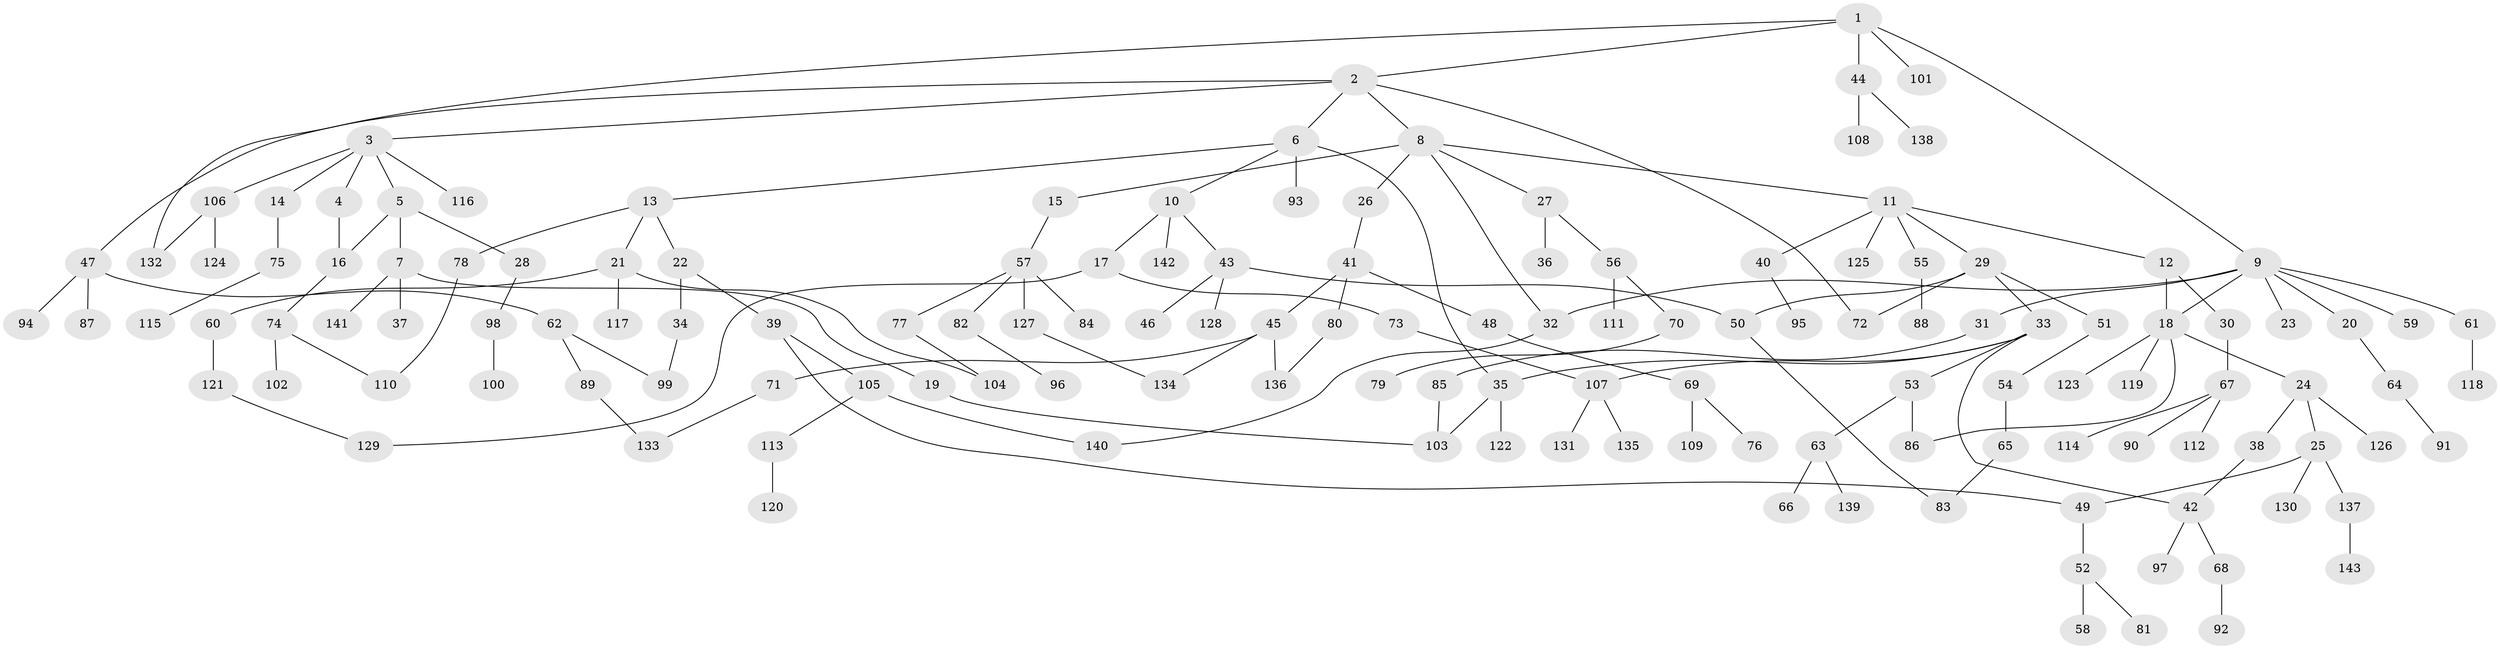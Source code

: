 // Generated by graph-tools (version 1.1) at 2025/25/03/09/25 03:25:35]
// undirected, 143 vertices, 164 edges
graph export_dot {
graph [start="1"]
  node [color=gray90,style=filled];
  1;
  2;
  3;
  4;
  5;
  6;
  7;
  8;
  9;
  10;
  11;
  12;
  13;
  14;
  15;
  16;
  17;
  18;
  19;
  20;
  21;
  22;
  23;
  24;
  25;
  26;
  27;
  28;
  29;
  30;
  31;
  32;
  33;
  34;
  35;
  36;
  37;
  38;
  39;
  40;
  41;
  42;
  43;
  44;
  45;
  46;
  47;
  48;
  49;
  50;
  51;
  52;
  53;
  54;
  55;
  56;
  57;
  58;
  59;
  60;
  61;
  62;
  63;
  64;
  65;
  66;
  67;
  68;
  69;
  70;
  71;
  72;
  73;
  74;
  75;
  76;
  77;
  78;
  79;
  80;
  81;
  82;
  83;
  84;
  85;
  86;
  87;
  88;
  89;
  90;
  91;
  92;
  93;
  94;
  95;
  96;
  97;
  98;
  99;
  100;
  101;
  102;
  103;
  104;
  105;
  106;
  107;
  108;
  109;
  110;
  111;
  112;
  113;
  114;
  115;
  116;
  117;
  118;
  119;
  120;
  121;
  122;
  123;
  124;
  125;
  126;
  127;
  128;
  129;
  130;
  131;
  132;
  133;
  134;
  135;
  136;
  137;
  138;
  139;
  140;
  141;
  142;
  143;
  1 -- 2;
  1 -- 9;
  1 -- 44;
  1 -- 101;
  1 -- 132;
  2 -- 3;
  2 -- 6;
  2 -- 8;
  2 -- 47;
  2 -- 72;
  3 -- 4;
  3 -- 5;
  3 -- 14;
  3 -- 106;
  3 -- 116;
  4 -- 16;
  5 -- 7;
  5 -- 28;
  5 -- 16;
  6 -- 10;
  6 -- 13;
  6 -- 93;
  6 -- 35;
  7 -- 19;
  7 -- 37;
  7 -- 141;
  8 -- 11;
  8 -- 15;
  8 -- 26;
  8 -- 27;
  8 -- 32;
  9 -- 20;
  9 -- 23;
  9 -- 31;
  9 -- 32;
  9 -- 59;
  9 -- 61;
  9 -- 18;
  10 -- 17;
  10 -- 43;
  10 -- 142;
  11 -- 12;
  11 -- 29;
  11 -- 40;
  11 -- 55;
  11 -- 125;
  12 -- 18;
  12 -- 30;
  13 -- 21;
  13 -- 22;
  13 -- 78;
  14 -- 75;
  15 -- 57;
  16 -- 74;
  17 -- 73;
  17 -- 129;
  18 -- 24;
  18 -- 86;
  18 -- 119;
  18 -- 123;
  19 -- 103;
  20 -- 64;
  21 -- 60;
  21 -- 117;
  21 -- 104;
  22 -- 34;
  22 -- 39;
  24 -- 25;
  24 -- 38;
  24 -- 126;
  25 -- 130;
  25 -- 137;
  25 -- 49;
  26 -- 41;
  27 -- 36;
  27 -- 56;
  28 -- 98;
  29 -- 33;
  29 -- 51;
  29 -- 50;
  29 -- 72;
  30 -- 67;
  31 -- 85;
  32 -- 140;
  33 -- 35;
  33 -- 42;
  33 -- 53;
  33 -- 107;
  34 -- 99;
  35 -- 103;
  35 -- 122;
  38 -- 42;
  39 -- 49;
  39 -- 105;
  40 -- 95;
  41 -- 45;
  41 -- 48;
  41 -- 80;
  42 -- 68;
  42 -- 97;
  43 -- 46;
  43 -- 50;
  43 -- 128;
  44 -- 108;
  44 -- 138;
  45 -- 71;
  45 -- 136;
  45 -- 134;
  47 -- 62;
  47 -- 87;
  47 -- 94;
  48 -- 69;
  49 -- 52;
  50 -- 83;
  51 -- 54;
  52 -- 58;
  52 -- 81;
  53 -- 63;
  53 -- 86;
  54 -- 65;
  55 -- 88;
  56 -- 70;
  56 -- 111;
  57 -- 77;
  57 -- 82;
  57 -- 84;
  57 -- 127;
  60 -- 121;
  61 -- 118;
  62 -- 89;
  62 -- 99;
  63 -- 66;
  63 -- 139;
  64 -- 91;
  65 -- 83;
  67 -- 90;
  67 -- 112;
  67 -- 114;
  68 -- 92;
  69 -- 76;
  69 -- 109;
  70 -- 79;
  71 -- 133;
  73 -- 107;
  74 -- 102;
  74 -- 110;
  75 -- 115;
  77 -- 104;
  78 -- 110;
  80 -- 136;
  82 -- 96;
  85 -- 103;
  89 -- 133;
  98 -- 100;
  105 -- 113;
  105 -- 140;
  106 -- 124;
  106 -- 132;
  107 -- 131;
  107 -- 135;
  113 -- 120;
  121 -- 129;
  127 -- 134;
  137 -- 143;
}
